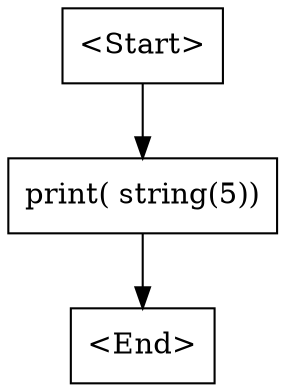 digraph G {
    N0 [label = "<Start>", shape = box]
    N1 [label = "print( string(5))", shape = box]
    N2 [label = "<End>", shape = box]
    N0 -> N1 [label = ""]
    N1 -> N2 [label = ""]
}
